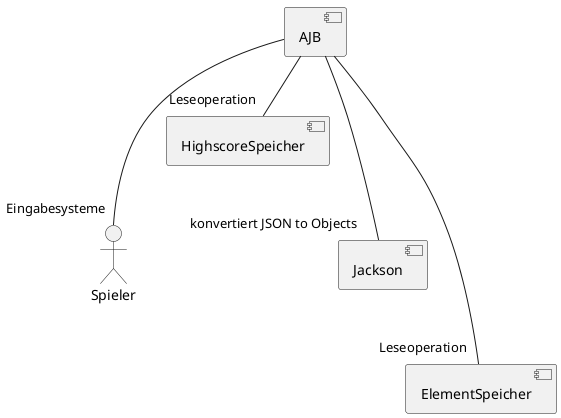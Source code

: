 @startuml

component AJB
actor Spieler
component HighscoreSpeicher
component Jackson
component ElementSpeicher

AJB -- "Leseoperation" HighscoreSpeicher
AJB --- "konvertiert JSON to Objects" Jackson
AJB ---- "Leseoperation" ElementSpeicher
AJB --- "Eingabesysteme" Spieler

@enduml